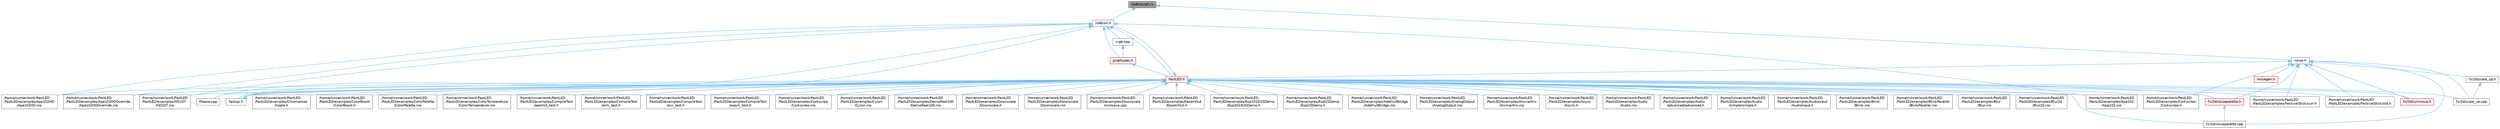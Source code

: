 digraph "lib8tion/qfx.h"
{
 // INTERACTIVE_SVG=YES
 // LATEX_PDF_SIZE
  bgcolor="transparent";
  edge [fontname=Helvetica,fontsize=10,labelfontname=Helvetica,labelfontsize=10];
  node [fontname=Helvetica,fontsize=10,shape=box,height=0.2,width=0.4];
  Node1 [id="Node000001",label="lib8tion/qfx.h",height=0.2,width=0.4,color="gray40", fillcolor="grey60", style="filled", fontcolor="black",tooltip=" "];
  Node1 -> Node2 [id="edge1_Node000001_Node000002",dir="back",color="steelblue1",style="solid",tooltip=" "];
  Node2 [id="Node000002",label="lib8tion.h",height=0.2,width=0.4,color="grey40", fillcolor="white", style="filled",URL="$df/da5/lib8tion_8h.html",tooltip="Fast, efficient 8-bit math functions specifically designed for high-performance LED programming."];
  Node2 -> Node3 [id="edge2_Node000002_Node000003",dir="back",color="steelblue1",style="solid",tooltip=" "];
  Node3 [id="Node000003",label="/home/runner/work/FastLED\l/FastLED/examples/Apa102\l/Apa102.ino",height=0.2,width=0.4,color="grey40", fillcolor="white", style="filled",URL="$dd/d0f/_apa102_8ino.html",tooltip=" "];
  Node2 -> Node4 [id="edge3_Node000002_Node000004",dir="back",color="steelblue1",style="solid",tooltip=" "];
  Node4 [id="Node000004",label="/home/runner/work/FastLED\l/FastLED/examples/Apa102HD\l/Apa102HD.ino",height=0.2,width=0.4,color="grey40", fillcolor="white", style="filled",URL="$d1/d75/_apa102_h_d_8ino.html",tooltip="Example showing how to use the APA102HD gamma correction."];
  Node2 -> Node5 [id="edge4_Node000002_Node000005",dir="back",color="steelblue1",style="solid",tooltip=" "];
  Node5 [id="Node000005",label="/home/runner/work/FastLED\l/FastLED/examples/Apa102HDOverride\l/Apa102HDOverride.ino",height=0.2,width=0.4,color="grey40", fillcolor="white", style="filled",URL="$d3/d6e/_apa102_h_d_override_8ino.html",tooltip=" "];
  Node2 -> Node6 [id="edge5_Node000002_Node000006",dir="back",color="steelblue1",style="solid",tooltip=" "];
  Node6 [id="Node000006",label="/home/runner/work/FastLED\l/FastLED/examples/HD107\l/HD107.ino",height=0.2,width=0.4,color="grey40", fillcolor="white", style="filled",URL="$dd/db4/_h_d107_8ino.html",tooltip="Example showing how to use the HD107 and HD which has built in gamma correction."];
  Node2 -> Node7 [id="edge6_Node000002_Node000007",dir="back",color="steelblue1",style="solid",tooltip=" "];
  Node7 [id="Node000007",label="FastLED.h",height=0.2,width=0.4,color="red", fillcolor="#FFF0F0", style="filled",URL="$db/d97/_fast_l_e_d_8h.html",tooltip="central include file for FastLED, defines the CFastLED class/object"];
  Node7 -> Node8 [id="edge7_Node000007_Node000008",dir="back",color="steelblue1",style="solid",tooltip=" "];
  Node8 [id="Node000008",label="/home/runner/work/FastLED\l/FastLED/examples/AdafruitBridge\l/AdafruitBridge.ino",height=0.2,width=0.4,color="grey40", fillcolor="white", style="filled",URL="$d8/d21/_adafruit_bridge_8ino.html",tooltip=" "];
  Node7 -> Node9 [id="edge8_Node000007_Node000009",dir="back",color="steelblue1",style="solid",tooltip=" "];
  Node9 [id="Node000009",label="/home/runner/work/FastLED\l/FastLED/examples/AnalogOutput\l/AnalogOutput.ino",height=0.2,width=0.4,color="grey40", fillcolor="white", style="filled",URL="$d5/d17/_analog_output_8ino.html",tooltip="Demonstrates how to use FastLED color functions even without a \"pixel-addressible\" smart LED strip."];
  Node7 -> Node10 [id="edge9_Node000007_Node000010",dir="back",color="steelblue1",style="solid",tooltip=" "];
  Node10 [id="Node000010",label="/home/runner/work/FastLED\l/FastLED/examples/Animartrix\l/Animartrix.ino",height=0.2,width=0.4,color="grey40", fillcolor="white", style="filled",URL="$d6/d05/_animartrix_8ino.html",tooltip="Demo of the Animatrix effects."];
  Node7 -> Node3 [id="edge10_Node000007_Node000003",dir="back",color="steelblue1",style="solid",tooltip=" "];
  Node7 -> Node4 [id="edge11_Node000007_Node000004",dir="back",color="steelblue1",style="solid",tooltip=" "];
  Node7 -> Node5 [id="edge12_Node000007_Node000005",dir="back",color="steelblue1",style="solid",tooltip=" "];
  Node7 -> Node11 [id="edge13_Node000007_Node000011",dir="back",color="steelblue1",style="solid",tooltip=" "];
  Node11 [id="Node000011",label="/home/runner/work/FastLED\l/FastLED/examples/Async\l/Async.h",height=0.2,width=0.4,color="grey40", fillcolor="white", style="filled",URL="$d5/d1b/examples_2_async_2async_8h.html",tooltip=" "];
  Node7 -> Node12 [id="edge14_Node000007_Node000012",dir="back",color="steelblue1",style="solid",tooltip=" "];
  Node12 [id="Node000012",label="/home/runner/work/FastLED\l/FastLED/examples/Audio\l/Audio.ino",height=0.2,width=0.4,color="grey40", fillcolor="white", style="filled",URL="$dc/d5d/_audio_8ino.html",tooltip="Audio visualization example with XY mapping."];
  Node7 -> Node13 [id="edge15_Node000007_Node000013",dir="back",color="steelblue1",style="solid",tooltip=" "];
  Node13 [id="Node000013",label="/home/runner/work/FastLED\l/FastLED/examples/Audio\l/advanced/advanced.h",height=0.2,width=0.4,color="grey40", fillcolor="white", style="filled",URL="$da/dc7/advanced_8h.html",tooltip=" "];
  Node7 -> Node14 [id="edge16_Node000007_Node000014",dir="back",color="steelblue1",style="solid",tooltip=" "];
  Node14 [id="Node000014",label="/home/runner/work/FastLED\l/FastLED/examples/Audio\l/simple/simple.h",height=0.2,width=0.4,color="grey40", fillcolor="white", style="filled",URL="$db/d49/_audio_2simple_2simple_8h.html",tooltip=" "];
  Node7 -> Node15 [id="edge17_Node000007_Node000015",dir="back",color="steelblue1",style="solid",tooltip=" "];
  Node15 [id="Node000015",label="/home/runner/work/FastLED\l/FastLED/examples/AudioInput\l/AudioInput.h",height=0.2,width=0.4,color="grey40", fillcolor="white", style="filled",URL="$d8/dce/_audio_input_8h.html",tooltip=" "];
  Node7 -> Node16 [id="edge18_Node000007_Node000016",dir="back",color="steelblue1",style="solid",tooltip=" "];
  Node16 [id="Node000016",label="/home/runner/work/FastLED\l/FastLED/examples/Blink\l/Blink.ino",height=0.2,width=0.4,color="grey40", fillcolor="white", style="filled",URL="$d0/dc3/_blink_8ino.html",tooltip="Blink the first LED of an LED strip."];
  Node7 -> Node17 [id="edge19_Node000007_Node000017",dir="back",color="steelblue1",style="solid",tooltip=" "];
  Node17 [id="Node000017",label="/home/runner/work/FastLED\l/FastLED/examples/BlinkParallel\l/BlinkParallel.ino",height=0.2,width=0.4,color="grey40", fillcolor="white", style="filled",URL="$d5/d4d/_blink_parallel_8ino.html",tooltip="Shows parallel usage of WS2812 strips."];
  Node7 -> Node18 [id="edge20_Node000007_Node000018",dir="back",color="steelblue1",style="solid",tooltip=" "];
  Node18 [id="Node000018",label="/home/runner/work/FastLED\l/FastLED/examples/Blur\l/Blur.ino",height=0.2,width=0.4,color="grey40", fillcolor="white", style="filled",URL="$d4/d0c/_blur_8ino.html",tooltip=" "];
  Node7 -> Node19 [id="edge21_Node000007_Node000019",dir="back",color="steelblue1",style="solid",tooltip=" "];
  Node19 [id="Node000019",label="/home/runner/work/FastLED\l/FastLED/examples/Blur2d\l/Blur2d.ino",height=0.2,width=0.4,color="grey40", fillcolor="white", style="filled",URL="$df/d42/_blur2d_8ino.html",tooltip="Demonstrates 2D blur effects on LED matrix."];
  Node7 -> Node20 [id="edge22_Node000007_Node000020",dir="back",color="steelblue1",style="solid",tooltip=" "];
  Node20 [id="Node000020",label="/home/runner/work/FastLED\l/FastLED/examples/Chromancer\l/ripple.h",height=0.2,width=0.4,color="grey40", fillcolor="white", style="filled",URL="$de/de3/ripple_8h.html",tooltip=" "];
  Node7 -> Node21 [id="edge23_Node000007_Node000021",dir="back",color="steelblue1",style="solid",tooltip=" "];
  Node21 [id="Node000021",label="/home/runner/work/FastLED\l/FastLED/examples/ColorBoost\l/ColorBoost.h",height=0.2,width=0.4,color="grey40", fillcolor="white", style="filled",URL="$db/df4/_color_boost_8h.html",tooltip="Demo of CRGB::colorBoost() for video display on WS2812 LEDs using animated rainbow effect (based on P..."];
  Node7 -> Node22 [id="edge24_Node000007_Node000022",dir="back",color="steelblue1",style="solid",tooltip=" "];
  Node22 [id="Node000022",label="/home/runner/work/FastLED\l/FastLED/examples/ColorPalette\l/ColorPalette.ino",height=0.2,width=0.4,color="grey40", fillcolor="white", style="filled",URL="$d1/dc5/_color_palette_8ino.html",tooltip="Demonstrates how to use ColorPalettes."];
  Node7 -> Node23 [id="edge25_Node000007_Node000023",dir="back",color="steelblue1",style="solid",tooltip=" "];
  Node23 [id="Node000023",label="/home/runner/work/FastLED\l/FastLED/examples/ColorTemperature\l/ColorTemperature.ino",height=0.2,width=0.4,color="grey40", fillcolor="white", style="filled",URL="$d7/d22/_color_temperature_8ino.html",tooltip="Demonstrates how to use ColorTemperature based color correction."];
  Node7 -> Node24 [id="edge26_Node000007_Node000024",dir="back",color="steelblue1",style="solid",tooltip=" "];
  Node24 [id="Node000024",label="/home/runner/work/FastLED\l/FastLED/examples/CompileTest\l/apollo3_test.h",height=0.2,width=0.4,color="grey40", fillcolor="white", style="filled",URL="$d7/dd7/apollo3__test_8h.html",tooltip=" "];
  Node7 -> Node25 [id="edge27_Node000007_Node000025",dir="back",color="steelblue1",style="solid",tooltip=" "];
  Node25 [id="Node000025",label="/home/runner/work/FastLED\l/FastLED/examples/CompileTest\l/arm_test.h",height=0.2,width=0.4,color="grey40", fillcolor="white", style="filled",URL="$db/d21/arm__test_8h.html",tooltip=" "];
  Node7 -> Node26 [id="edge28_Node000007_Node000026",dir="back",color="steelblue1",style="solid",tooltip=" "];
  Node26 [id="Node000026",label="/home/runner/work/FastLED\l/FastLED/examples/CompileTest\l/avr_test.h",height=0.2,width=0.4,color="grey40", fillcolor="white", style="filled",URL="$df/d84/avr__test_8h.html",tooltip=" "];
  Node7 -> Node27 [id="edge29_Node000007_Node000027",dir="back",color="steelblue1",style="solid",tooltip=" "];
  Node27 [id="Node000027",label="/home/runner/work/FastLED\l/FastLED/examples/CompileTest\l/wasm_test.h",height=0.2,width=0.4,color="grey40", fillcolor="white", style="filled",URL="$d1/dda/wasm__test_8h.html",tooltip=" "];
  Node7 -> Node28 [id="edge30_Node000007_Node000028",dir="back",color="steelblue1",style="solid",tooltip=" "];
  Node28 [id="Node000028",label="/home/runner/work/FastLED\l/FastLED/examples/Corkscrew\l/Corkscrew.h",height=0.2,width=0.4,color="grey40", fillcolor="white", style="filled",URL="$df/d40/examples_2_corkscrew_2corkscrew_8h.html",tooltip=" "];
  Node7 -> Node29 [id="edge31_Node000007_Node000029",dir="back",color="steelblue1",style="solid",tooltip=" "];
  Node29 [id="Node000029",label="/home/runner/work/FastLED\l/FastLED/examples/Corkscrew\l/Corkscrew.ino",height=0.2,width=0.4,color="grey40", fillcolor="white", style="filled",URL="$d7/de3/_corkscrew_8ino.html",tooltip=" "];
  Node7 -> Node30 [id="edge32_Node000007_Node000030",dir="back",color="steelblue1",style="solid",tooltip=" "];
  Node30 [id="Node000030",label="/home/runner/work/FastLED\l/FastLED/examples/Cylon\l/Cylon.ino",height=0.2,width=0.4,color="grey40", fillcolor="white", style="filled",URL="$d8/d97/_cylon_8ino.html",tooltip="An animation that moves a single LED back and forth as the entire strip changes."];
  Node7 -> Node31 [id="edge33_Node000007_Node000031",dir="back",color="steelblue1",style="solid",tooltip=" "];
  Node31 [id="Node000031",label="/home/runner/work/FastLED\l/FastLED/examples/DemoReel100\l/DemoReel100.ino",height=0.2,width=0.4,color="grey40", fillcolor="white", style="filled",URL="$d5/d25/_demo_reel100_8ino.html",tooltip="FastLED \"100 lines of code\" demo reel, showing off some effects."];
  Node7 -> Node32 [id="edge34_Node000007_Node000032",dir="back",color="steelblue1",style="solid",tooltip=" "];
  Node32 [id="Node000032",label="/home/runner/work/FastLED\l/FastLED/examples/Downscale\l/Downscale.h",height=0.2,width=0.4,color="grey40", fillcolor="white", style="filled",URL="$d6/d1a/examples_2_downscale_2downscale_8h.html",tooltip=" "];
  Node7 -> Node33 [id="edge35_Node000007_Node000033",dir="back",color="steelblue1",style="solid",tooltip=" "];
  Node33 [id="Node000033",label="/home/runner/work/FastLED\l/FastLED/examples/Downscale\l/Downscale.ino",height=0.2,width=0.4,color="grey40", fillcolor="white", style="filled",URL="$dc/dfb/_downscale_8ino.html",tooltip=" "];
  Node7 -> Node34 [id="edge36_Node000007_Node000034",dir="back",color="steelblue1",style="solid",tooltip=" "];
  Node34 [id="Node000034",label="/home/runner/work/FastLED\l/FastLED/examples/Downscale\l/src/wave.cpp",height=0.2,width=0.4,color="grey40", fillcolor="white", style="filled",URL="$de/d3f/examples_2_downscale_2src_2wave_8cpp.html",tooltip=" "];
  Node7 -> Node35 [id="edge37_Node000007_Node000035",dir="back",color="steelblue1",style="solid",tooltip=" "];
  Node35 [id="Node000035",label="/home/runner/work/FastLED\l/FastLED/examples/EaseInOut\l/EaseInOut.h",height=0.2,width=0.4,color="grey40", fillcolor="white", style="filled",URL="$dd/d55/_ease_in_out_8h.html",tooltip=" "];
  Node7 -> Node36 [id="edge38_Node000007_Node000036",dir="back",color="steelblue1",style="solid",tooltip=" "];
  Node36 [id="Node000036",label="/home/runner/work/FastLED\l/FastLED/examples/Esp32S3I2SDemo\l/Esp32S3I2SDemo.h",height=0.2,width=0.4,color="grey40", fillcolor="white", style="filled",URL="$dc/dd3/_esp32_s3_i2_s_demo_8h.html",tooltip=" "];
  Node7 -> Node37 [id="edge39_Node000007_Node000037",dir="back",color="steelblue1",style="solid",tooltip=" "];
  Node37 [id="Node000037",label="/home/runner/work/FastLED\l/FastLED/examples/EspI2SDemo\l/EspI2SDemo.h",height=0.2,width=0.4,color="grey40", fillcolor="white", style="filled",URL="$d9/dba/_esp_i2_s_demo_8h.html",tooltip=" "];
  Node7 -> Node39 [id="edge40_Node000007_Node000039",dir="back",color="steelblue1",style="solid",tooltip=" "];
  Node39 [id="Node000039",label="/home/runner/work/FastLED\l/FastLED/examples/FestivalStick/curr.h",height=0.2,width=0.4,color="grey40", fillcolor="white", style="filled",URL="$d4/d06/curr_8h.html",tooltip=" "];
  Node7 -> Node40 [id="edge41_Node000007_Node000040",dir="back",color="steelblue1",style="solid",tooltip=" "];
  Node40 [id="Node000040",label="/home/runner/work/FastLED\l/FastLED/examples/FestivalStick/old.h",height=0.2,width=0.4,color="grey40", fillcolor="white", style="filled",URL="$d7/da1/old_8h.html",tooltip=" "];
  Node7 -> Node6 [id="edge42_Node000007_Node000006",dir="back",color="steelblue1",style="solid",tooltip=" "];
  Node7 -> Node108 [id="edge43_Node000007_Node000108",dir="back",color="steelblue1",style="solid",tooltip=" "];
  Node108 [id="Node000108",label="fastspi.h",height=0.2,width=0.4,color="grey40", fillcolor="white", style="filled",URL="$d6/ddc/fastspi_8h.html",tooltip="Serial peripheral interface (SPI) definitions per platform."];
  Node108 -> Node7 [id="edge44_Node000108_Node000007",dir="back",color="steelblue1",style="solid",tooltip=" "];
  Node7 -> Node122 [id="edge45_Node000007_Node000122",dir="back",color="steelblue1",style="solid",tooltip=" "];
  Node122 [id="Node000122",label="fl/ease.cpp",height=0.2,width=0.4,color="grey40", fillcolor="white", style="filled",URL="$d4/d85/ease_8cpp.html",tooltip=" "];
  Node7 -> Node132 [id="edge46_Node000007_Node000132",dir="back",color="steelblue1",style="solid",tooltip=" "];
  Node132 [id="Node000132",label="fx/2d/luminova.h",height=0.2,width=0.4,color="red", fillcolor="#FFF0F0", style="filled",URL="$d4/dd9/src_2fx_22d_2luminova_8h.html",tooltip=" "];
  Node7 -> Node134 [id="edge47_Node000007_Node000134",dir="back",color="steelblue1",style="solid",tooltip=" "];
  Node134 [id="Node000134",label="fx/2d/noisepalette.cpp",height=0.2,width=0.4,color="grey40", fillcolor="white", style="filled",URL="$d6/d66/noisepalette_8cpp.html",tooltip=" "];
  Node7 -> Node135 [id="edge48_Node000007_Node000135",dir="back",color="steelblue1",style="solid",tooltip=" "];
  Node135 [id="Node000135",label="fx/2d/noisepalette.h",height=0.2,width=0.4,color="red", fillcolor="#FFF0F0", style="filled",URL="$d6/dc7/noisepalette_8h.html",tooltip="Demonstrates how to mix noise generation with color palettes on a 2D LED matrix."];
  Node135 -> Node134 [id="edge49_Node000135_Node000134",dir="back",color="steelblue1",style="solid",tooltip=" "];
  Node7 -> Node137 [id="edge50_Node000007_Node000137",dir="back",color="steelblue1",style="solid",tooltip=" "];
  Node137 [id="Node000137",label="fx/2d/scale_up.cpp",height=0.2,width=0.4,color="grey40", fillcolor="white", style="filled",URL="$dc/d8c/scale__up_8cpp.html",tooltip=" "];
  Node7 -> Node2 [id="edge51_Node000007_Node000002",dir="back",color="steelblue1",style="solid",tooltip=" "];
  Node2 -> Node156 [id="edge52_Node000002_Node000156",dir="back",color="steelblue1",style="solid",tooltip=" "];
  Node156 [id="Node000156",label="crgb.hpp",height=0.2,width=0.4,color="grey40", fillcolor="white", style="filled",URL="$d0/d4b/crgb_8hpp.html",tooltip="Defines utility functions for the red, green, and blue (RGB) pixel struct."];
  Node156 -> Node157 [id="edge53_Node000156_Node000157",dir="back",color="steelblue1",style="solid",tooltip=" "];
  Node157 [id="Node000157",label="pixeltypes.h",height=0.2,width=0.4,color="red", fillcolor="#FFF0F0", style="filled",URL="$d2/dba/pixeltypes_8h.html",tooltip="Includes defintions for RGB and HSV pixels."];
  Node157 -> Node7 [id="edge54_Node000157_Node000007",dir="back",color="steelblue1",style="solid",tooltip=" "];
  Node2 -> Node108 [id="edge55_Node000002_Node000108",dir="back",color="steelblue1",style="solid",tooltip=" "];
  Node2 -> Node122 [id="edge56_Node000002_Node000122",dir="back",color="steelblue1",style="solid",tooltip=" "];
  Node2 -> Node157 [id="edge57_Node000002_Node000157",dir="back",color="steelblue1",style="solid",tooltip=" "];
  Node1 -> Node159 [id="edge58_Node000001_Node000159",dir="back",color="steelblue1",style="solid",tooltip=" "];
  Node159 [id="Node000159",label="noise.h",height=0.2,width=0.4,color="grey40", fillcolor="white", style="filled",URL="$d1/d31/noise_8h.html",tooltip="Functions to generate and fill arrays with noise."];
  Node159 -> Node28 [id="edge59_Node000159_Node000028",dir="back",color="steelblue1",style="solid",tooltip=" "];
  Node159 -> Node39 [id="edge60_Node000159_Node000039",dir="back",color="steelblue1",style="solid",tooltip=" "];
  Node159 -> Node40 [id="edge61_Node000159_Node000040",dir="back",color="steelblue1",style="solid",tooltip=" "];
  Node159 -> Node7 [id="edge62_Node000159_Node000007",dir="back",color="steelblue1",style="solid",tooltip=" "];
  Node159 -> Node132 [id="edge63_Node000159_Node000132",dir="back",color="steelblue1",style="solid",tooltip=" "];
  Node159 -> Node134 [id="edge64_Node000159_Node000134",dir="back",color="steelblue1",style="solid",tooltip=" "];
  Node159 -> Node135 [id="edge65_Node000159_Node000135",dir="back",color="steelblue1",style="solid",tooltip=" "];
  Node159 -> Node137 [id="edge66_Node000159_Node000137",dir="back",color="steelblue1",style="solid",tooltip=" "];
  Node159 -> Node160 [id="edge67_Node000159_Node000160",dir="back",color="steelblue1",style="solid",tooltip=" "];
  Node160 [id="Node000160",label="fx/2d/scale_up.h",height=0.2,width=0.4,color="grey40", fillcolor="white", style="filled",URL="$d2/d74/scale__up_8h.html",tooltip="Expands a grid using bilinear interpolation and scaling up."];
  Node160 -> Node137 [id="edge68_Node000160_Node000137",dir="back",color="steelblue1",style="solid",tooltip=" "];
  Node159 -> Node161 [id="edge69_Node000159_Node000161",dir="back",color="steelblue1",style="solid",tooltip=" "];
  Node161 [id="Node000161",label="noisegen.h",height=0.2,width=0.4,color="red", fillcolor="#FFF0F0", style="filled",URL="$d8/d10/noisegen_8h.html",tooltip="Noise generation classes."];
}
